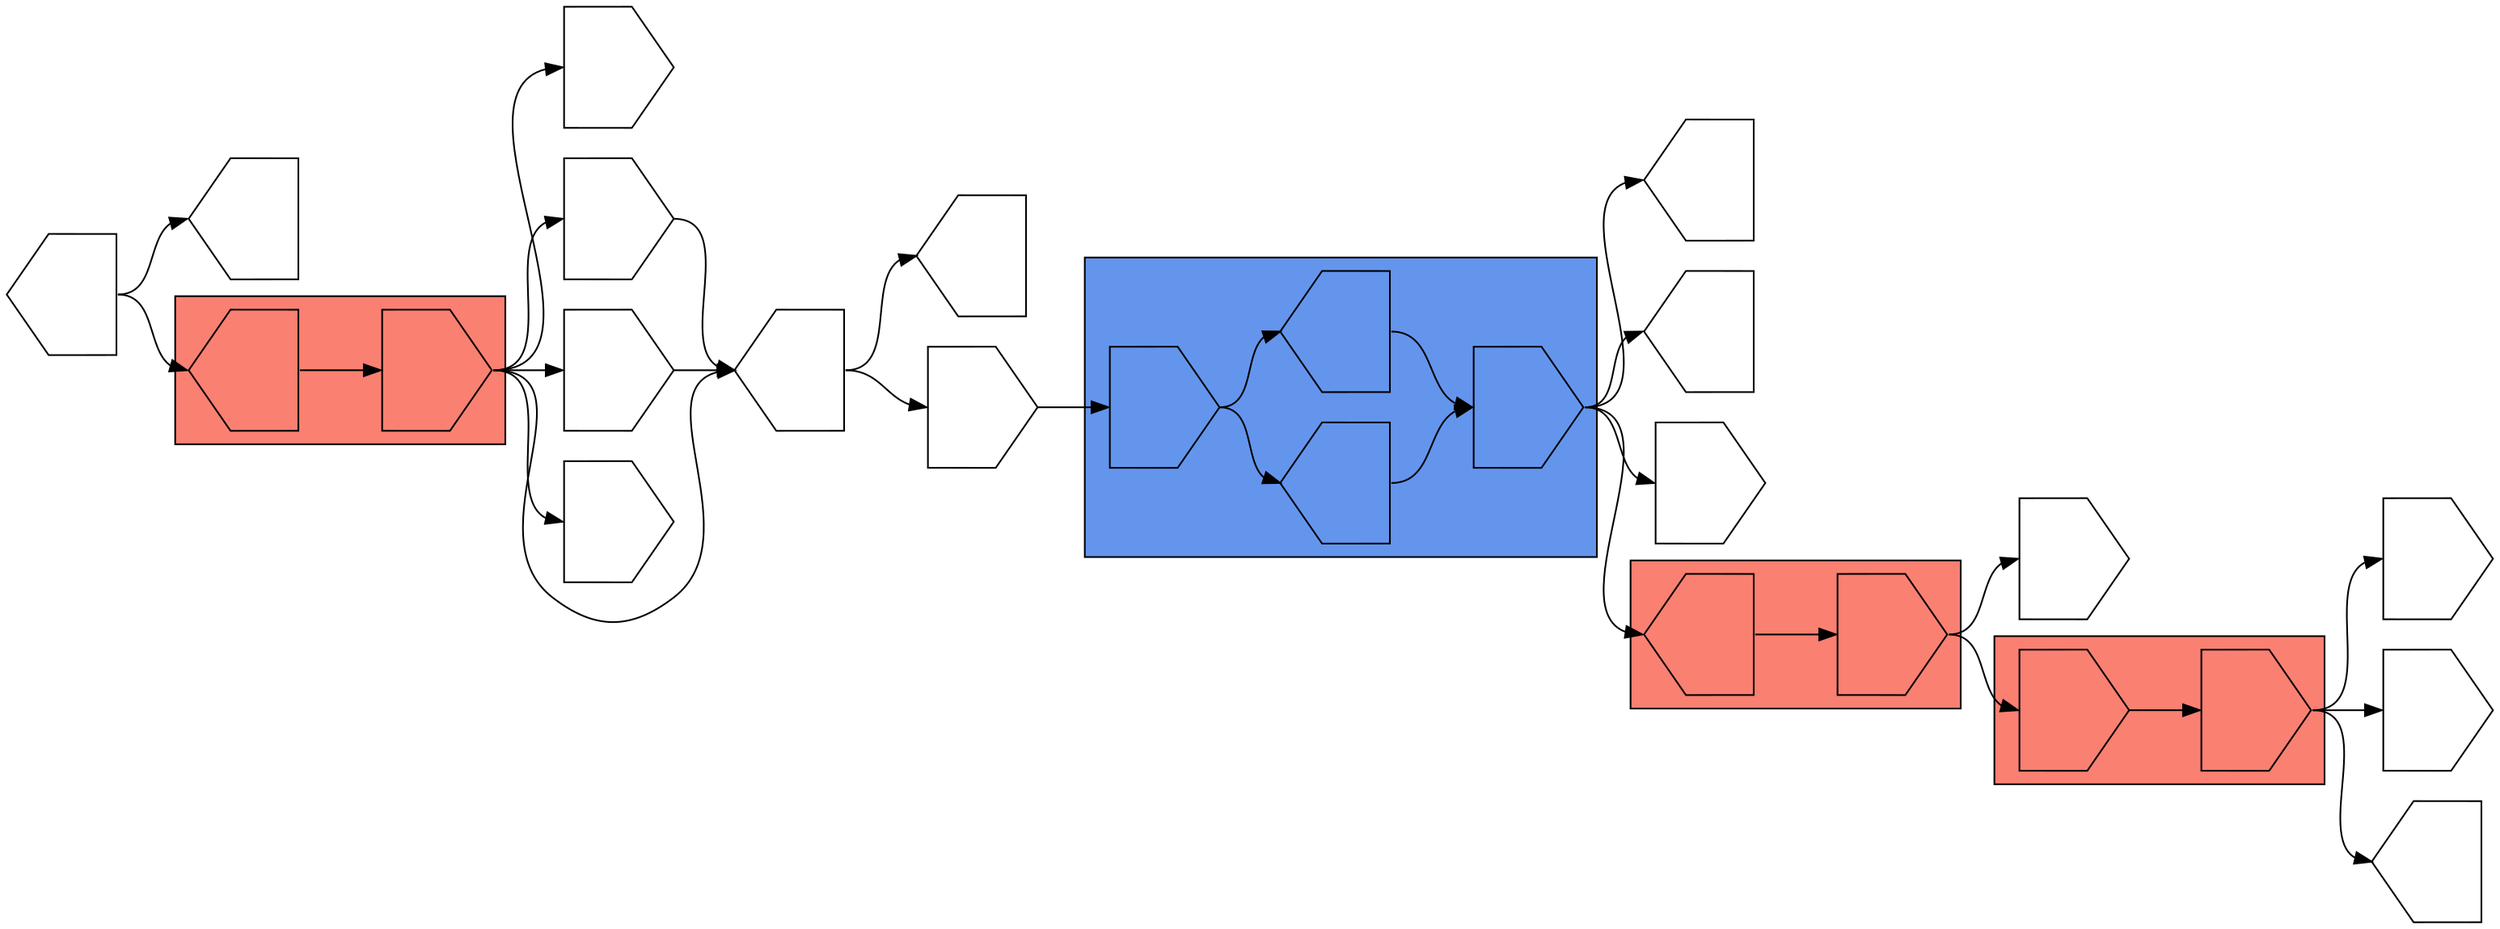 digraph asm {
	rotate=90;
	edge [headport=n,tailport=s];
subgraph cluster_B253_10578_14203_1777 {
	253 [label="",height=1,width=1,shape=invhouse];
	10578 [label="",height=1,width=1,shape=house];
	14203 [label="",height=1,width=1,shape=house];
	1777 [label="",height=1,width=1,shape=invhouse];
	style=filled;
	fillcolor=cornflowerblue;
}
subgraph cluster_C9740_8534 {
	9740 [label="",height=1,width=1,shape=house];
	8534 [label="",height=1,width=1,shape=invhouse];
	style=filled;
	fillcolor=salmon;
}
subgraph cluster_C7825_1726 {
	7825 [label="",height=1,width=1,shape=invhouse];
	1726 [label="",height=1,width=1,shape=invhouse];
	style=filled;
	fillcolor=salmon;
}
subgraph cluster_C5674_5096 {
	5674 [label="",height=1,width=1,shape=house];
	5096 [label="",height=1,width=1,shape=invhouse];
	style=filled;
	fillcolor=salmon;
}
	8866 [label="",height=1,width=1,shape=invhouse];
	16601 [label="",height=1,width=1,shape=house];
	16609 [label="",height=1,width=1,shape=invhouse];
	18184 [label="",height=1,width=1,shape=invhouse];
	9382 [label="",height=1,width=1,shape=invhouse];
	10083 [label="",height=1,width=1,shape=house];
	12143 [label="",height=1,width=1,shape=house];
	1090 [label="",height=1,width=1,shape=invhouse];
	1796 [label="",height=1,width=1,shape=house];
	17591 [label="",height=1,width=1,shape=house];
	13624 [label="",height=1,width=1,shape=invhouse];
	14975 [label="",height=1,width=1,shape=invhouse];
	16509 [label="",height=1,width=1,shape=invhouse];
	17059 [label="",height=1,width=1,shape=invhouse];
	5422 [label="",height=1,width=1,shape=house];
	10305 [label="",height=1,width=1,shape=house];
	253 -> 10578
	253 -> 14203
	10578 -> 1777
	1777 -> 8866
	1777 -> 9740
	1777 -> 10083
	1777 -> 12143
	9740 -> 8534
	8534 -> 7825
	8534 -> 9382
	7825 -> 1726
	1726 -> 16601
	1726 -> 16609
	1726 -> 18184
	14203 -> 1777
	1090 -> 253
	1796 -> 1090
	1796 -> 17591
	5096 -> 1796
	5096 -> 13624
	5096 -> 14975
	5096 -> 16509
	5096 -> 17059
	14975 -> 1796
	16509 -> 1796
	5674 -> 5096
	5422 -> 5674
	5422 -> 10305
}